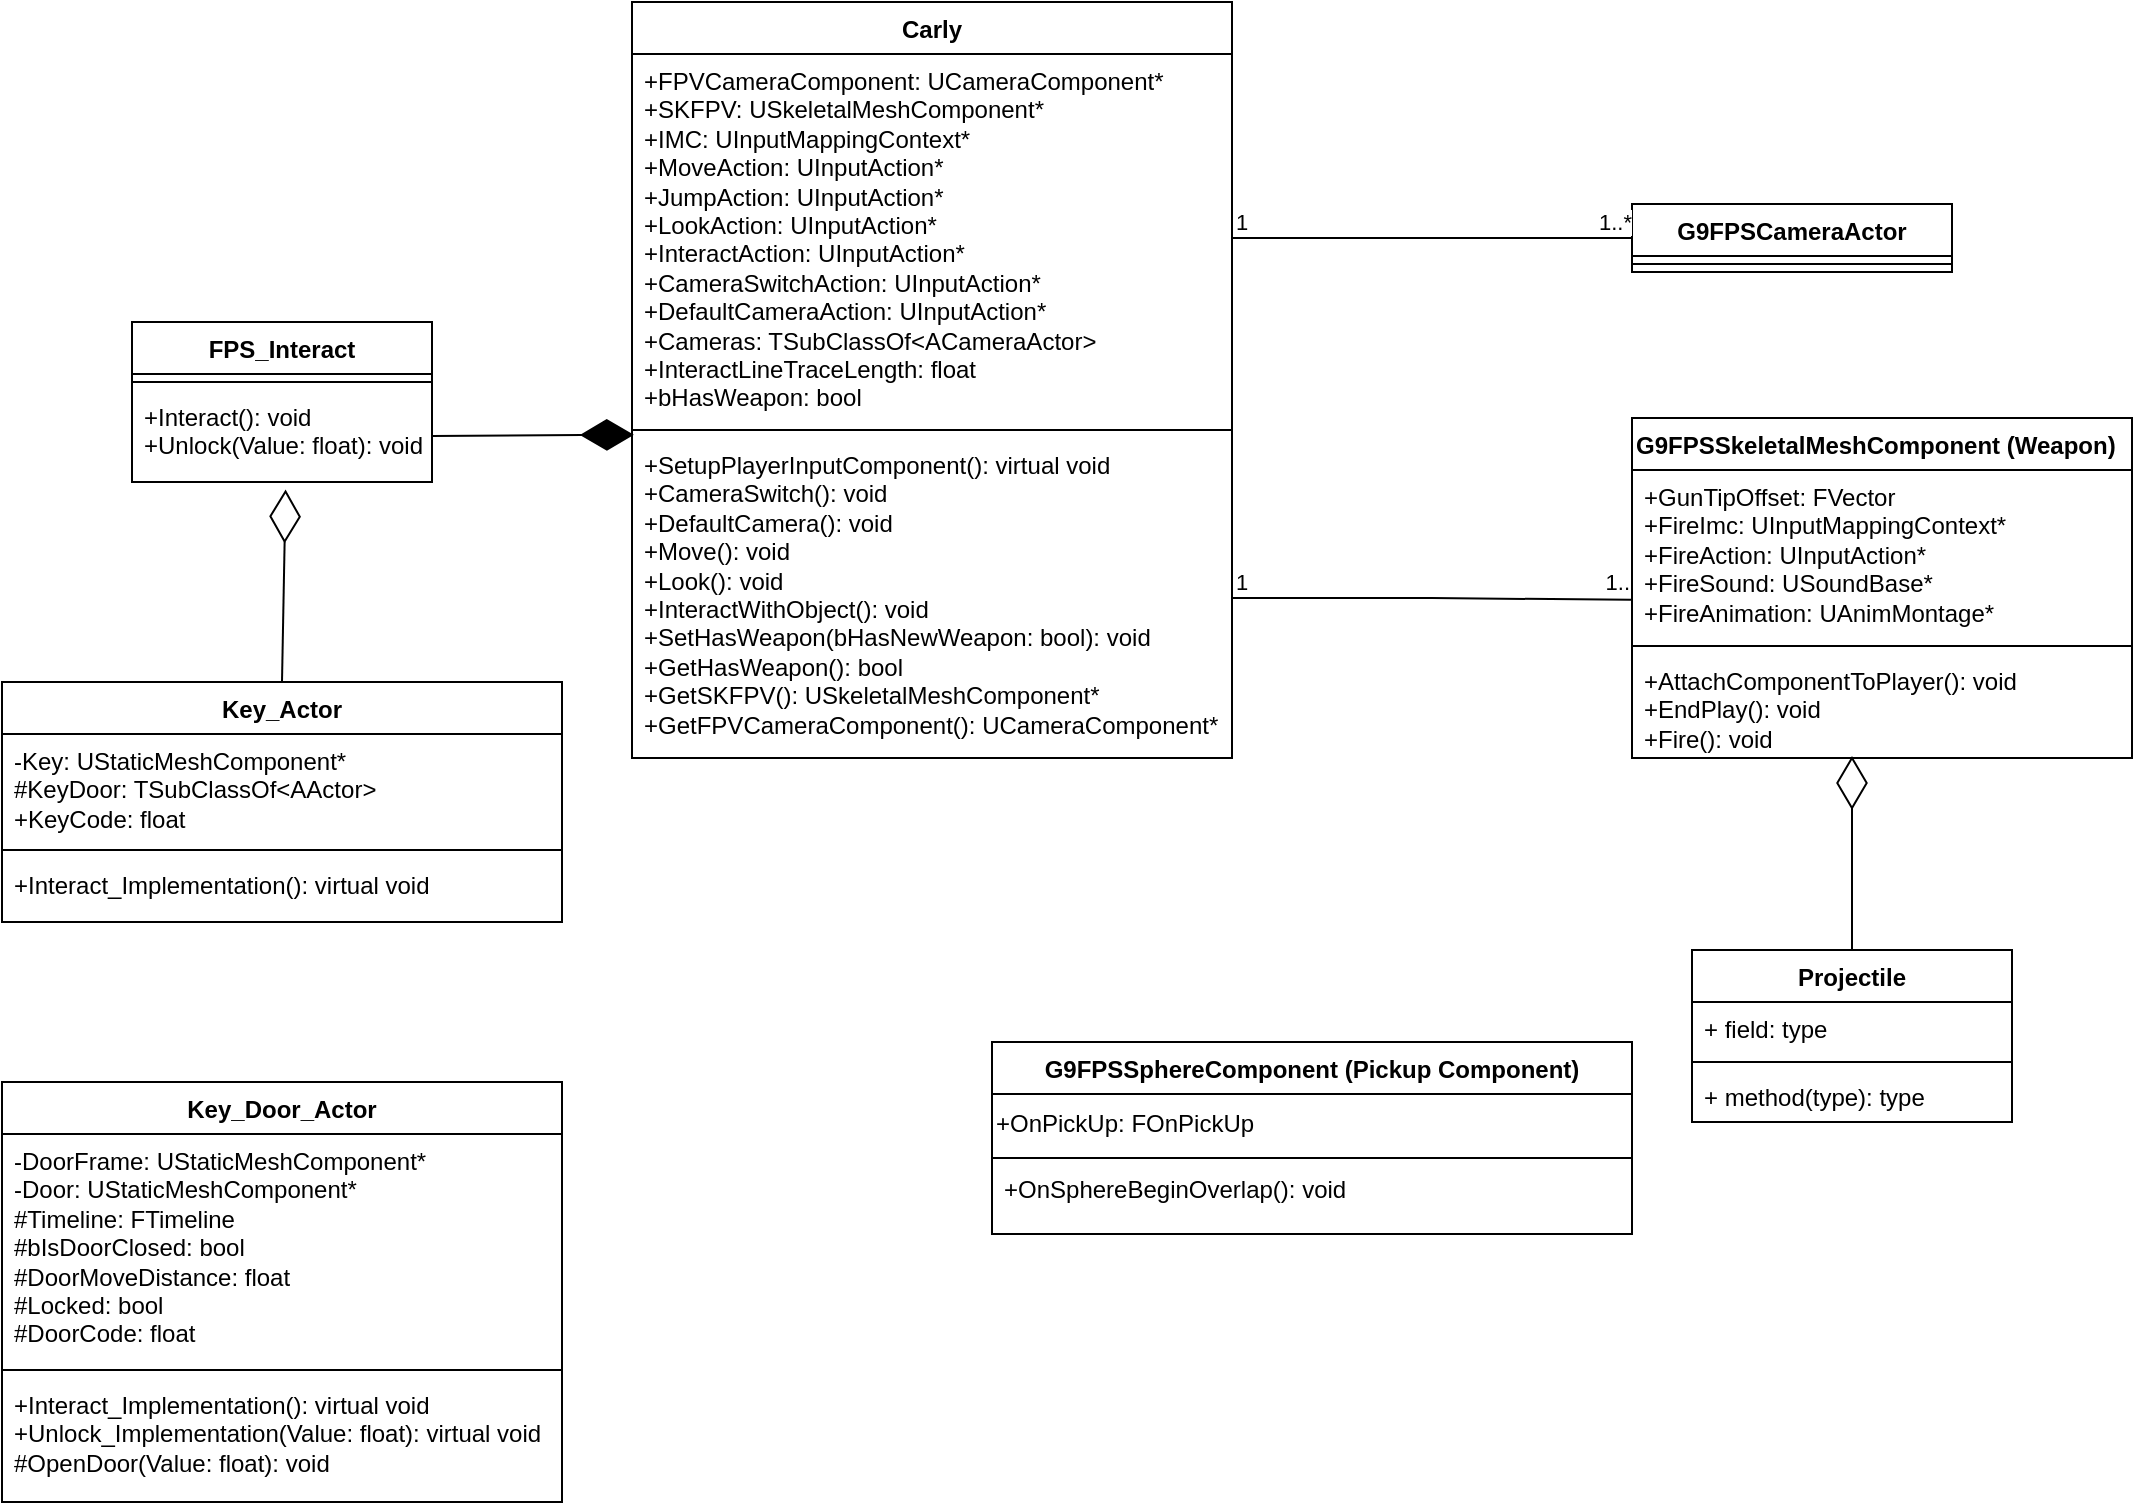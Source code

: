 <mxfile version="24.2.5" type="github">
  <diagram id="C5RBs43oDa-KdzZeNtuy" name="Page-1">
    <mxGraphModel dx="1062" dy="660" grid="1" gridSize="10" guides="1" tooltips="1" connect="1" arrows="1" fold="1" page="1" pageScale="1" pageWidth="1920" pageHeight="1200" math="0" shadow="0">
      <root>
        <mxCell id="WIyWlLk6GJQsqaUBKTNV-0" />
        <mxCell id="WIyWlLk6GJQsqaUBKTNV-1" parent="WIyWlLk6GJQsqaUBKTNV-0" />
        <mxCell id="V3dzcObgZ_ysOxRRDQxj-25" value="G9FPSSkeletalMeshComponent (Weapon)" style="swimlane;fontStyle=1;align=left;verticalAlign=top;childLayout=stackLayout;horizontal=1;startSize=26;horizontalStack=0;resizeParent=1;resizeParentMax=0;resizeLast=0;collapsible=1;marginBottom=0;whiteSpace=wrap;html=1;" vertex="1" parent="WIyWlLk6GJQsqaUBKTNV-1">
          <mxGeometry x="930" y="248" width="250" height="170" as="geometry" />
        </mxCell>
        <mxCell id="V3dzcObgZ_ysOxRRDQxj-26" value="+GunTipOffset: FVector&lt;div&gt;+FireImc: UInputMappingContext*&lt;/div&gt;&lt;div&gt;+FireAction: UInputAction*&lt;/div&gt;&lt;div&gt;+FireSound: USoundBase*&lt;/div&gt;&lt;div&gt;+FireAnimation: UAnimMontage*&lt;/div&gt;" style="text;strokeColor=none;fillColor=none;align=left;verticalAlign=top;spacingLeft=4;spacingRight=4;overflow=hidden;rotatable=0;points=[[0,0.5],[1,0.5]];portConstraint=eastwest;whiteSpace=wrap;html=1;" vertex="1" parent="V3dzcObgZ_ysOxRRDQxj-25">
          <mxGeometry y="26" width="250" height="84" as="geometry" />
        </mxCell>
        <mxCell id="V3dzcObgZ_ysOxRRDQxj-27" value="" style="line;strokeWidth=1;fillColor=none;align=left;verticalAlign=middle;spacingTop=-1;spacingLeft=3;spacingRight=3;rotatable=0;labelPosition=right;points=[];portConstraint=eastwest;strokeColor=inherit;" vertex="1" parent="V3dzcObgZ_ysOxRRDQxj-25">
          <mxGeometry y="110" width="250" height="8" as="geometry" />
        </mxCell>
        <mxCell id="V3dzcObgZ_ysOxRRDQxj-28" value="+AttachComponentToPlayer(): void&lt;div&gt;+EndPlay(): void&lt;/div&gt;&lt;div&gt;+Fire(): void&lt;/div&gt;" style="text;strokeColor=none;fillColor=none;align=left;verticalAlign=top;spacingLeft=4;spacingRight=4;overflow=hidden;rotatable=0;points=[[0,0.5],[1,0.5]];portConstraint=eastwest;whiteSpace=wrap;html=1;" vertex="1" parent="V3dzcObgZ_ysOxRRDQxj-25">
          <mxGeometry y="118" width="250" height="52" as="geometry" />
        </mxCell>
        <mxCell id="V3dzcObgZ_ysOxRRDQxj-29" value="G9FPSSphereComponent (Pickup Component)" style="swimlane;fontStyle=1;align=center;verticalAlign=top;childLayout=stackLayout;horizontal=1;startSize=26;horizontalStack=0;resizeParent=1;resizeParentMax=0;resizeLast=0;collapsible=1;marginBottom=0;whiteSpace=wrap;html=1;" vertex="1" parent="WIyWlLk6GJQsqaUBKTNV-1">
          <mxGeometry x="610" y="560" width="320" height="96" as="geometry" />
        </mxCell>
        <mxCell id="V3dzcObgZ_ysOxRRDQxj-34" value="+OnPickUp: FOnPickUp" style="text;html=1;align=left;verticalAlign=middle;resizable=0;points=[];autosize=1;strokeColor=none;fillColor=none;" vertex="1" parent="V3dzcObgZ_ysOxRRDQxj-29">
          <mxGeometry y="26" width="320" height="30" as="geometry" />
        </mxCell>
        <mxCell id="V3dzcObgZ_ysOxRRDQxj-31" value="" style="line;strokeWidth=1;fillColor=none;align=left;verticalAlign=middle;spacingTop=-1;spacingLeft=3;spacingRight=3;rotatable=0;labelPosition=right;points=[];portConstraint=eastwest;strokeColor=inherit;" vertex="1" parent="V3dzcObgZ_ysOxRRDQxj-29">
          <mxGeometry y="56" width="320" height="4" as="geometry" />
        </mxCell>
        <mxCell id="V3dzcObgZ_ysOxRRDQxj-32" value="+OnSphereBeginOverlap(): void" style="text;strokeColor=none;fillColor=none;align=left;verticalAlign=top;spacingLeft=4;spacingRight=4;overflow=hidden;rotatable=0;points=[[0,0.5],[1,0.5]];portConstraint=eastwest;whiteSpace=wrap;html=1;" vertex="1" parent="V3dzcObgZ_ysOxRRDQxj-29">
          <mxGeometry y="60" width="320" height="36" as="geometry" />
        </mxCell>
        <mxCell id="V3dzcObgZ_ysOxRRDQxj-35" value="Key_Actor" style="swimlane;fontStyle=1;align=center;verticalAlign=top;childLayout=stackLayout;horizontal=1;startSize=26;horizontalStack=0;resizeParent=1;resizeParentMax=0;resizeLast=0;collapsible=1;marginBottom=0;whiteSpace=wrap;html=1;" vertex="1" parent="WIyWlLk6GJQsqaUBKTNV-1">
          <mxGeometry x="115" y="380" width="280" height="120" as="geometry" />
        </mxCell>
        <mxCell id="V3dzcObgZ_ysOxRRDQxj-36" value="-Key: UStaticMeshComponent*&lt;div&gt;#KeyDoor: TSubClassOf&amp;lt;AActor&amp;gt;&lt;/div&gt;&lt;div&gt;+KeyCode: float&lt;/div&gt;" style="text;strokeColor=none;fillColor=none;align=left;verticalAlign=top;spacingLeft=4;spacingRight=4;overflow=hidden;rotatable=0;points=[[0,0.5],[1,0.5]];portConstraint=eastwest;whiteSpace=wrap;html=1;" vertex="1" parent="V3dzcObgZ_ysOxRRDQxj-35">
          <mxGeometry y="26" width="280" height="54" as="geometry" />
        </mxCell>
        <mxCell id="V3dzcObgZ_ysOxRRDQxj-37" value="" style="line;strokeWidth=1;fillColor=none;align=left;verticalAlign=middle;spacingTop=-1;spacingLeft=3;spacingRight=3;rotatable=0;labelPosition=right;points=[];portConstraint=eastwest;strokeColor=inherit;" vertex="1" parent="V3dzcObgZ_ysOxRRDQxj-35">
          <mxGeometry y="80" width="280" height="8" as="geometry" />
        </mxCell>
        <mxCell id="V3dzcObgZ_ysOxRRDQxj-38" value="+Interact_Implementation(): virtual void&lt;div&gt;&lt;br&gt;&lt;/div&gt;" style="text;strokeColor=none;fillColor=none;align=left;verticalAlign=top;spacingLeft=4;spacingRight=4;overflow=hidden;rotatable=0;points=[[0,0.5],[1,0.5]];portConstraint=eastwest;whiteSpace=wrap;html=1;" vertex="1" parent="V3dzcObgZ_ysOxRRDQxj-35">
          <mxGeometry y="88" width="280" height="32" as="geometry" />
        </mxCell>
        <mxCell id="V3dzcObgZ_ysOxRRDQxj-39" value="Key_Door_Actor" style="swimlane;fontStyle=1;align=center;verticalAlign=top;childLayout=stackLayout;horizontal=1;startSize=26;horizontalStack=0;resizeParent=1;resizeParentMax=0;resizeLast=0;collapsible=1;marginBottom=0;whiteSpace=wrap;html=1;" vertex="1" parent="WIyWlLk6GJQsqaUBKTNV-1">
          <mxGeometry x="115" y="580" width="280" height="210" as="geometry" />
        </mxCell>
        <mxCell id="V3dzcObgZ_ysOxRRDQxj-40" value="-DoorFrame: UStaticMeshComponent*&lt;div&gt;-Door: UStaticMeshComponent*&lt;/div&gt;&lt;div&gt;#Timeline: FTimeline&lt;/div&gt;&lt;div&gt;#bIsDoorClosed: bool&lt;/div&gt;&lt;div&gt;#DoorMoveDistance: float&lt;/div&gt;&lt;div&gt;#Locked: bool&lt;/div&gt;&lt;div&gt;#DoorCode: float&lt;/div&gt;" style="text;strokeColor=none;fillColor=none;align=left;verticalAlign=top;spacingLeft=4;spacingRight=4;overflow=hidden;rotatable=0;points=[[0,0.5],[1,0.5]];portConstraint=eastwest;whiteSpace=wrap;html=1;" vertex="1" parent="V3dzcObgZ_ysOxRRDQxj-39">
          <mxGeometry y="26" width="280" height="114" as="geometry" />
        </mxCell>
        <mxCell id="V3dzcObgZ_ysOxRRDQxj-41" value="" style="line;strokeWidth=1;fillColor=none;align=left;verticalAlign=middle;spacingTop=-1;spacingLeft=3;spacingRight=3;rotatable=0;labelPosition=right;points=[];portConstraint=eastwest;strokeColor=inherit;" vertex="1" parent="V3dzcObgZ_ysOxRRDQxj-39">
          <mxGeometry y="140" width="280" height="8" as="geometry" />
        </mxCell>
        <mxCell id="V3dzcObgZ_ysOxRRDQxj-42" value="+Interact_Implementation(): virtual void&lt;div&gt;+Unlock_Implementation(Value: float): virtual void&lt;/div&gt;&lt;div&gt;#OpenDoor(Value: float): void&lt;/div&gt;" style="text;strokeColor=none;fillColor=none;align=left;verticalAlign=top;spacingLeft=4;spacingRight=4;overflow=hidden;rotatable=0;points=[[0,0.5],[1,0.5]];portConstraint=eastwest;whiteSpace=wrap;html=1;" vertex="1" parent="V3dzcObgZ_ysOxRRDQxj-39">
          <mxGeometry y="148" width="280" height="62" as="geometry" />
        </mxCell>
        <mxCell id="V3dzcObgZ_ysOxRRDQxj-44" value="Carly" style="swimlane;fontStyle=1;align=center;verticalAlign=top;childLayout=stackLayout;horizontal=1;startSize=26;horizontalStack=0;resizeParent=1;resizeParentMax=0;resizeLast=0;collapsible=1;marginBottom=0;whiteSpace=wrap;html=1;" vertex="1" parent="WIyWlLk6GJQsqaUBKTNV-1">
          <mxGeometry x="430" y="40" width="300" height="378" as="geometry" />
        </mxCell>
        <mxCell id="V3dzcObgZ_ysOxRRDQxj-45" value="+FPVCameraComponent: UCameraComponent*&lt;div&gt;+SKFPV: USkeletalMeshComponent*&lt;/div&gt;&lt;div&gt;+IMC: UInputMappingContext*&lt;/div&gt;&lt;div&gt;+MoveAction:&amp;nbsp;&lt;span style=&quot;background-color: initial;&quot;&gt;UInputAction*&lt;/span&gt;&lt;/div&gt;&lt;div&gt;&lt;span style=&quot;background-color: initial;&quot;&gt;+JumpAction:&amp;nbsp;&lt;/span&gt;&lt;span style=&quot;background-color: initial;&quot;&gt;UInputAction*&lt;/span&gt;&lt;/div&gt;&lt;div&gt;&lt;span style=&quot;background-color: initial;&quot;&gt;+LookAction:&amp;nbsp;&lt;/span&gt;&lt;span style=&quot;background-color: initial;&quot;&gt;UInputAction*&lt;/span&gt;&lt;/div&gt;&lt;div&gt;&lt;span style=&quot;background-color: initial;&quot;&gt;+InteractAction:&amp;nbsp;&lt;/span&gt;&lt;span style=&quot;background-color: initial;&quot;&gt;UInputAction*&lt;/span&gt;&lt;/div&gt;&lt;div&gt;&lt;span style=&quot;background-color: initial;&quot;&gt;+CameraSwitchAction:&amp;nbsp;&lt;/span&gt;&lt;span style=&quot;background-color: initial;&quot;&gt;UInputAction*&lt;/span&gt;&lt;/div&gt;&lt;div&gt;&lt;span style=&quot;background-color: initial;&quot;&gt;+DefaultCameraAction:&amp;nbsp;&lt;/span&gt;&lt;span style=&quot;background-color: initial;&quot;&gt;UInputAction*&lt;/span&gt;&lt;/div&gt;&lt;div&gt;+Cameras: TSubClassOf&amp;lt;ACameraActor&amp;gt;&lt;/div&gt;&lt;div&gt;+InteractLineTraceLength: float&lt;/div&gt;&lt;div&gt;+bHasWeapon: bool&lt;/div&gt;" style="text;strokeColor=none;fillColor=none;align=left;verticalAlign=top;spacingLeft=4;spacingRight=4;overflow=hidden;rotatable=0;points=[[0,0.5],[1,0.5]];portConstraint=eastwest;whiteSpace=wrap;html=1;" vertex="1" parent="V3dzcObgZ_ysOxRRDQxj-44">
          <mxGeometry y="26" width="300" height="184" as="geometry" />
        </mxCell>
        <mxCell id="V3dzcObgZ_ysOxRRDQxj-46" value="" style="line;strokeWidth=1;fillColor=none;align=left;verticalAlign=middle;spacingTop=-1;spacingLeft=3;spacingRight=3;rotatable=0;labelPosition=right;points=[];portConstraint=eastwest;strokeColor=inherit;" vertex="1" parent="V3dzcObgZ_ysOxRRDQxj-44">
          <mxGeometry y="210" width="300" height="8" as="geometry" />
        </mxCell>
        <mxCell id="V3dzcObgZ_ysOxRRDQxj-47" value="+SetupPlayerInputComponent(): virtual void&lt;div&gt;+CameraSwitch(): void&lt;/div&gt;&lt;div&gt;+DefaultCamera(): void&lt;/div&gt;&lt;div&gt;+Move(): void&lt;/div&gt;&lt;div&gt;+Look(): void&lt;/div&gt;&lt;div&gt;+InteractWithObject(): void&lt;/div&gt;&lt;div&gt;+SetHasWeapon(bHasNewWeapon: bool): void&lt;/div&gt;&lt;div&gt;+GetHasWeapon(): bool&lt;/div&gt;&lt;div&gt;+GetSKFPV(): USkeletalMeshComponent*&lt;/div&gt;&lt;div&gt;+GetFPVCameraComponent(): UCameraComponent*&lt;/div&gt;" style="text;strokeColor=none;fillColor=none;align=left;verticalAlign=top;spacingLeft=4;spacingRight=4;overflow=hidden;rotatable=0;points=[[0,0.5],[1,0.5]];portConstraint=eastwest;whiteSpace=wrap;html=1;" vertex="1" parent="V3dzcObgZ_ysOxRRDQxj-44">
          <mxGeometry y="218" width="300" height="160" as="geometry" />
        </mxCell>
        <mxCell id="V3dzcObgZ_ysOxRRDQxj-48" value="FPS_Interact" style="swimlane;fontStyle=1;align=center;verticalAlign=top;childLayout=stackLayout;horizontal=1;startSize=26;horizontalStack=0;resizeParent=1;resizeParentMax=0;resizeLast=0;collapsible=1;marginBottom=0;whiteSpace=wrap;html=1;" vertex="1" parent="WIyWlLk6GJQsqaUBKTNV-1">
          <mxGeometry x="180" y="200" width="150" height="80" as="geometry" />
        </mxCell>
        <mxCell id="V3dzcObgZ_ysOxRRDQxj-50" value="" style="line;strokeWidth=1;fillColor=none;align=left;verticalAlign=middle;spacingTop=-1;spacingLeft=3;spacingRight=3;rotatable=0;labelPosition=right;points=[];portConstraint=eastwest;strokeColor=inherit;" vertex="1" parent="V3dzcObgZ_ysOxRRDQxj-48">
          <mxGeometry y="26" width="150" height="8" as="geometry" />
        </mxCell>
        <mxCell id="V3dzcObgZ_ysOxRRDQxj-51" value="+Interact(): void&lt;div&gt;+Unlock(Value: float): void&lt;/div&gt;" style="text;strokeColor=none;fillColor=none;align=left;verticalAlign=top;spacingLeft=4;spacingRight=4;overflow=hidden;rotatable=0;points=[[0,0.5],[1,0.5]];portConstraint=eastwest;whiteSpace=wrap;html=1;" vertex="1" parent="V3dzcObgZ_ysOxRRDQxj-48">
          <mxGeometry y="34" width="150" height="46" as="geometry" />
        </mxCell>
        <mxCell id="V3dzcObgZ_ysOxRRDQxj-52" value="G9FPSCameraActor" style="swimlane;fontStyle=1;align=center;verticalAlign=top;childLayout=stackLayout;horizontal=1;startSize=26;horizontalStack=0;resizeParent=1;resizeParentMax=0;resizeLast=0;collapsible=1;marginBottom=0;whiteSpace=wrap;html=1;" vertex="1" parent="WIyWlLk6GJQsqaUBKTNV-1">
          <mxGeometry x="930" y="141" width="160" height="34" as="geometry" />
        </mxCell>
        <mxCell id="V3dzcObgZ_ysOxRRDQxj-54" value="" style="line;strokeWidth=1;fillColor=none;align=left;verticalAlign=middle;spacingTop=-1;spacingLeft=3;spacingRight=3;rotatable=0;labelPosition=right;points=[];portConstraint=eastwest;strokeColor=inherit;" vertex="1" parent="V3dzcObgZ_ysOxRRDQxj-52">
          <mxGeometry y="26" width="160" height="8" as="geometry" />
        </mxCell>
        <mxCell id="V3dzcObgZ_ysOxRRDQxj-57" value="" style="endArrow=none;html=1;edgeStyle=orthogonalEdgeStyle;rounded=0;entryX=0;entryY=0.5;entryDx=0;entryDy=0;exitX=1;exitY=0.5;exitDx=0;exitDy=0;" edge="1" parent="WIyWlLk6GJQsqaUBKTNV-1" source="V3dzcObgZ_ysOxRRDQxj-45" target="V3dzcObgZ_ysOxRRDQxj-52">
          <mxGeometry relative="1" as="geometry">
            <mxPoint x="720" y="100" as="sourcePoint" />
            <mxPoint x="880" y="100" as="targetPoint" />
          </mxGeometry>
        </mxCell>
        <mxCell id="V3dzcObgZ_ysOxRRDQxj-58" value="1" style="edgeLabel;resizable=0;html=1;align=left;verticalAlign=bottom;" connectable="0" vertex="1" parent="V3dzcObgZ_ysOxRRDQxj-57">
          <mxGeometry x="-1" relative="1" as="geometry" />
        </mxCell>
        <mxCell id="V3dzcObgZ_ysOxRRDQxj-59" value="1..*" style="edgeLabel;resizable=0;html=1;align=right;verticalAlign=bottom;" connectable="0" vertex="1" parent="V3dzcObgZ_ysOxRRDQxj-57">
          <mxGeometry x="1" relative="1" as="geometry" />
        </mxCell>
        <mxCell id="V3dzcObgZ_ysOxRRDQxj-60" value="" style="endArrow=none;html=1;edgeStyle=orthogonalEdgeStyle;rounded=0;exitX=1;exitY=0.5;exitDx=0;exitDy=0;entryX=-0.002;entryY=0.773;entryDx=0;entryDy=0;entryPerimeter=0;" edge="1" parent="WIyWlLk6GJQsqaUBKTNV-1" source="V3dzcObgZ_ysOxRRDQxj-47" target="V3dzcObgZ_ysOxRRDQxj-26">
          <mxGeometry relative="1" as="geometry">
            <mxPoint x="720" y="370" as="sourcePoint" />
            <mxPoint x="880" y="370" as="targetPoint" />
          </mxGeometry>
        </mxCell>
        <mxCell id="V3dzcObgZ_ysOxRRDQxj-61" value="1" style="edgeLabel;resizable=0;html=1;align=left;verticalAlign=bottom;" connectable="0" vertex="1" parent="V3dzcObgZ_ysOxRRDQxj-60">
          <mxGeometry x="-1" relative="1" as="geometry" />
        </mxCell>
        <mxCell id="V3dzcObgZ_ysOxRRDQxj-62" value="1.." style="edgeLabel;resizable=0;html=1;align=right;verticalAlign=bottom;" connectable="0" vertex="1" parent="V3dzcObgZ_ysOxRRDQxj-60">
          <mxGeometry x="1" relative="1" as="geometry" />
        </mxCell>
        <mxCell id="V3dzcObgZ_ysOxRRDQxj-63" value="Projectile" style="swimlane;fontStyle=1;align=center;verticalAlign=top;childLayout=stackLayout;horizontal=1;startSize=26;horizontalStack=0;resizeParent=1;resizeParentMax=0;resizeLast=0;collapsible=1;marginBottom=0;whiteSpace=wrap;html=1;" vertex="1" parent="WIyWlLk6GJQsqaUBKTNV-1">
          <mxGeometry x="960" y="514" width="160" height="86" as="geometry" />
        </mxCell>
        <mxCell id="V3dzcObgZ_ysOxRRDQxj-64" value="+ field: type" style="text;strokeColor=none;fillColor=none;align=left;verticalAlign=top;spacingLeft=4;spacingRight=4;overflow=hidden;rotatable=0;points=[[0,0.5],[1,0.5]];portConstraint=eastwest;whiteSpace=wrap;html=1;" vertex="1" parent="V3dzcObgZ_ysOxRRDQxj-63">
          <mxGeometry y="26" width="160" height="26" as="geometry" />
        </mxCell>
        <mxCell id="V3dzcObgZ_ysOxRRDQxj-65" value="" style="line;strokeWidth=1;fillColor=none;align=left;verticalAlign=middle;spacingTop=-1;spacingLeft=3;spacingRight=3;rotatable=0;labelPosition=right;points=[];portConstraint=eastwest;strokeColor=inherit;" vertex="1" parent="V3dzcObgZ_ysOxRRDQxj-63">
          <mxGeometry y="52" width="160" height="8" as="geometry" />
        </mxCell>
        <mxCell id="V3dzcObgZ_ysOxRRDQxj-66" value="+ method(type): type" style="text;strokeColor=none;fillColor=none;align=left;verticalAlign=top;spacingLeft=4;spacingRight=4;overflow=hidden;rotatable=0;points=[[0,0.5],[1,0.5]];portConstraint=eastwest;whiteSpace=wrap;html=1;" vertex="1" parent="V3dzcObgZ_ysOxRRDQxj-63">
          <mxGeometry y="60" width="160" height="26" as="geometry" />
        </mxCell>
        <mxCell id="V3dzcObgZ_ysOxRRDQxj-67" value="" style="endArrow=diamondThin;endFill=0;endSize=24;html=1;rounded=0;exitX=0.5;exitY=0;exitDx=0;exitDy=0;entryX=0.44;entryY=0.981;entryDx=0;entryDy=0;entryPerimeter=0;" edge="1" parent="WIyWlLk6GJQsqaUBKTNV-1" source="V3dzcObgZ_ysOxRRDQxj-63" target="V3dzcObgZ_ysOxRRDQxj-28">
          <mxGeometry width="160" relative="1" as="geometry">
            <mxPoint x="1055.52" y="470.65" as="sourcePoint" />
            <mxPoint x="1060" y="400" as="targetPoint" />
          </mxGeometry>
        </mxCell>
        <mxCell id="V3dzcObgZ_ysOxRRDQxj-68" value="" style="endArrow=diamondThin;endFill=1;endSize=24;html=1;rounded=0;entryX=0.003;entryY=-0.01;entryDx=0;entryDy=0;entryPerimeter=0;exitX=1;exitY=0.5;exitDx=0;exitDy=0;" edge="1" parent="WIyWlLk6GJQsqaUBKTNV-1" source="V3dzcObgZ_ysOxRRDQxj-51" target="V3dzcObgZ_ysOxRRDQxj-47">
          <mxGeometry width="160" relative="1" as="geometry">
            <mxPoint x="460" y="400" as="sourcePoint" />
            <mxPoint x="620" y="400" as="targetPoint" />
          </mxGeometry>
        </mxCell>
        <mxCell id="V3dzcObgZ_ysOxRRDQxj-70" value="" style="endArrow=diamondThin;endFill=0;endSize=24;html=1;rounded=0;entryX=0.512;entryY=1.082;entryDx=0;entryDy=0;entryPerimeter=0;exitX=0.5;exitY=0;exitDx=0;exitDy=0;" edge="1" parent="WIyWlLk6GJQsqaUBKTNV-1" source="V3dzcObgZ_ysOxRRDQxj-35" target="V3dzcObgZ_ysOxRRDQxj-51">
          <mxGeometry width="160" relative="1" as="geometry">
            <mxPoint x="170" y="330" as="sourcePoint" />
            <mxPoint x="330" y="330" as="targetPoint" />
          </mxGeometry>
        </mxCell>
      </root>
    </mxGraphModel>
  </diagram>
</mxfile>
